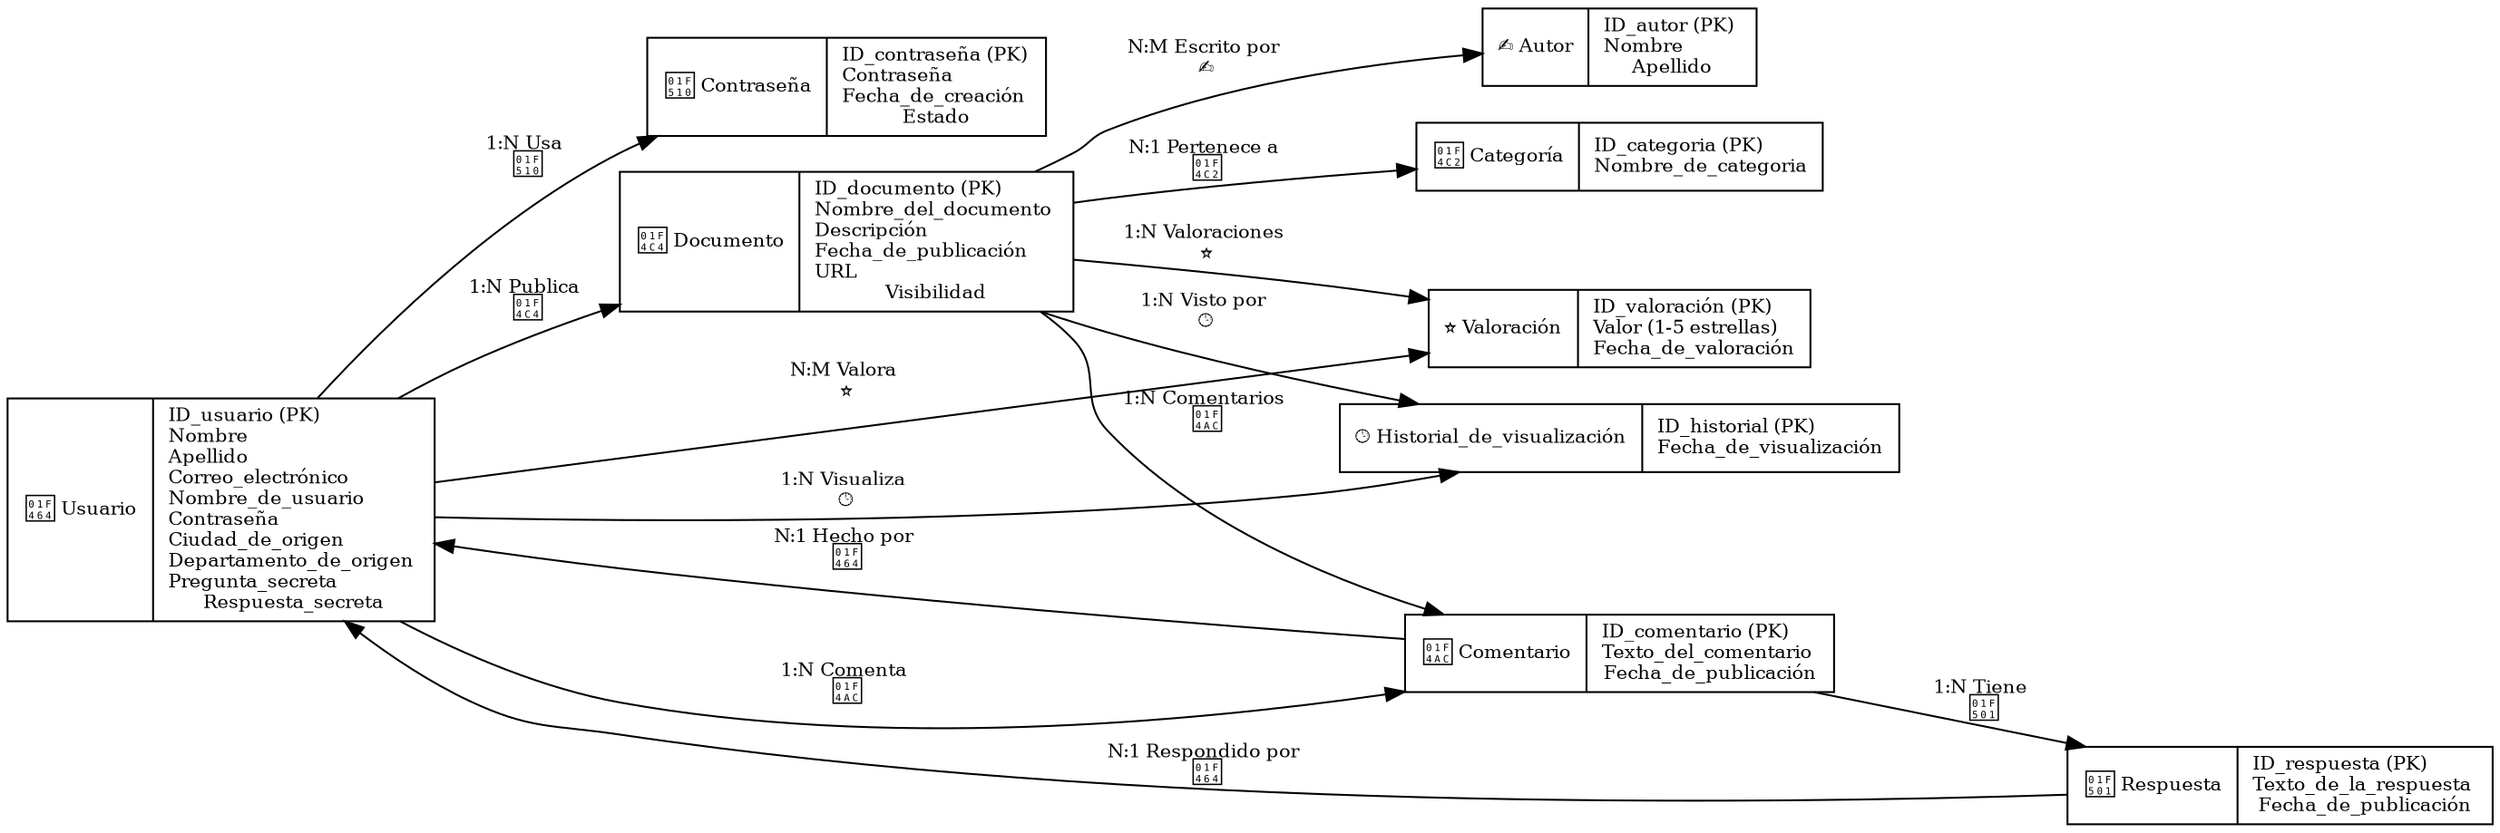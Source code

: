 digraph DocTIC {
    rankdir=LR;
    node [shape=record, fontsize=10];

    Usuario [label="{👤 Usuario|ID_usuario (PK) \lNombre \lApellido \lCorreo_electrónico \lNombre_de_usuario \lContraseña \lCiudad_de_origen \lDepartamento_de_origen \lPregunta_secreta \lRespuesta_secreta}"];
    Contraseña [label="{🔐 Contraseña|ID_contraseña (PK)\lContraseña \lFecha_de_creación \lEstado}"];
    Documento [label="{📄 Documento|ID_documento (PK) \lNombre_del_documento \lDescripción \lFecha_de_publicación \lURL \lVisibilidad}"];
    Autor [label="{✍️ Autor|ID_autor (PK) \lNombre \lApellido}"];
    Categoria [label="{📂 Categoría|ID_categoria (PK) \lNombre_de_categoria}"];
    Valoracion [label="{⭐ Valoración|ID_valoración (PK) \lValor (1-5 estrellas) \lFecha_de_valoración}"];
    Comentario [label="{💬 Comentario|ID_comentario (PK) \lTexto_del_comentario \lFecha_de_publicación}"];
    Respuesta [label="{🔁 Respuesta|ID_respuesta (PK) \lTexto_de_la_respuesta \lFecha_de_publicación}"];
    Historial [label="{🕒 Historial_de_visualización|ID_historial (PK) \lFecha_de_visualización}"];

    // Relaciones
    Usuario -> Contraseña [label="1:N Usa \n🔐", fontsize=10];
    Usuario -> Documento [label="1:N Publica \n📄", fontsize=10];
    Usuario -> Valoracion [label="N:M Valora \n⭐", fontsize=10];
    Usuario -> Comentario [label="1:N Comenta \n💬", fontsize=10];
    Usuario -> Historial [label="1:N Visualiza \n🕒", fontsize=10];
    
    Documento -> Autor [label="N:M Escrito por \n✍️", fontsize=10];
    Documento -> Categoria [label="N:1 Pertenece a \n📂", fontsize=10];
    Documento -> Valoracion [label="1:N Valoraciones \n⭐", fontsize=10];
    Documento -> Comentario [label="1:N Comentarios \n💬", fontsize=10];
    Documento -> Historial [label="1:N Visto por \n🕒", fontsize=10];
    
    Comentario -> Respuesta [label="1:N Tiene \n🔁", fontsize=10];
    Comentario -> Usuario [label="N:1 Hecho por \n👤", fontsize=10];
    Respuesta -> Usuario [label="N:1 Respondido por \n👤", fontsize=10];
}

